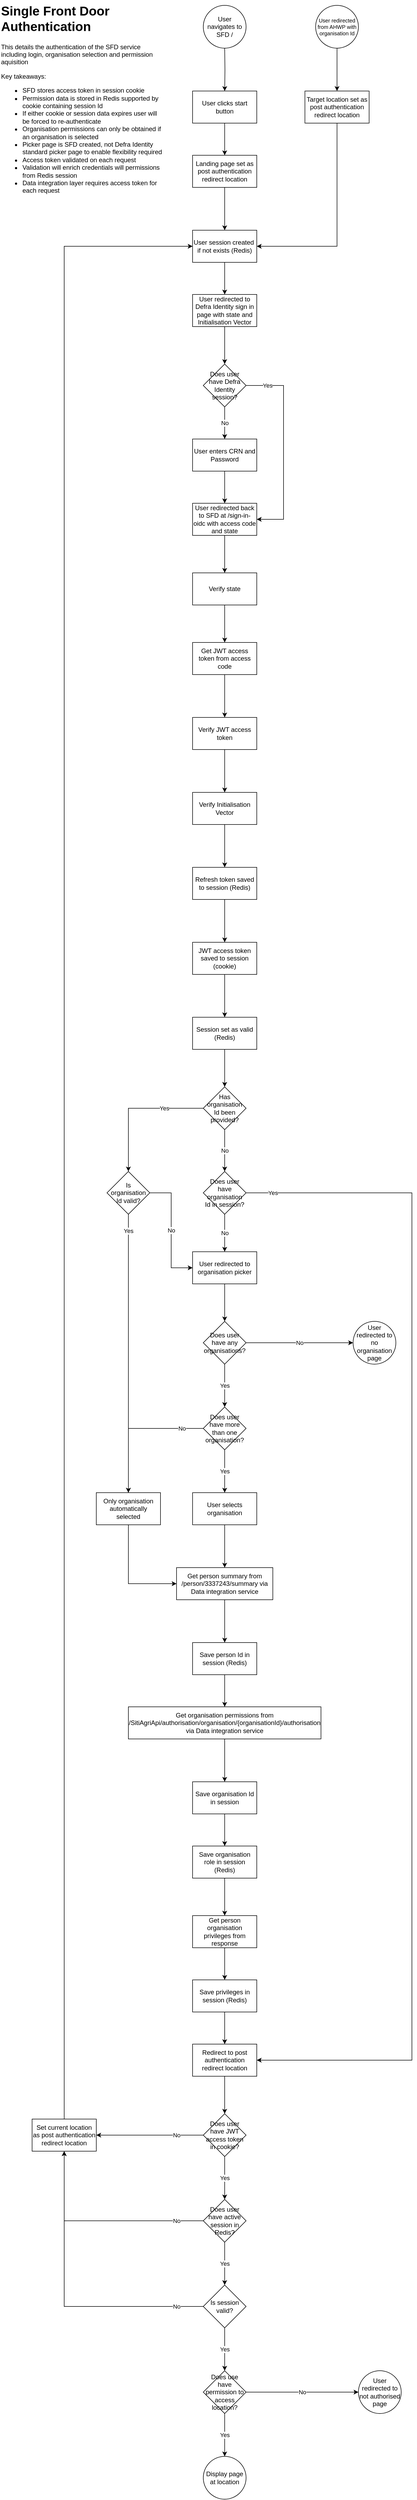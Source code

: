 <mxfile version="24.1.0" type="github">
  <diagram name="Page-1" id="OJoKZxOTkwtENUvRTkFq">
    <mxGraphModel dx="2876" dy="1145" grid="1" gridSize="10" guides="1" tooltips="1" connect="1" arrows="1" fold="1" page="1" pageScale="1" pageWidth="850" pageHeight="1100" math="0" shadow="0">
      <root>
        <mxCell id="0" />
        <mxCell id="1" parent="0" />
        <mxCell id="UUXOG9OIXgDzKAP4HwNj-2" value="User navigates to SFD /" style="ellipse;whiteSpace=wrap;html=1;aspect=fixed;" vertex="1" parent="1">
          <mxGeometry x="360" y="120" width="80" height="80" as="geometry" />
        </mxCell>
        <mxCell id="UUXOG9OIXgDzKAP4HwNj-3" value="" style="edgeStyle=orthogonalEdgeStyle;rounded=0;orthogonalLoop=1;jettySize=auto;html=1;" edge="1" parent="1" target="UUXOG9OIXgDzKAP4HwNj-6">
          <mxGeometry relative="1" as="geometry">
            <mxPoint x="400" y="200" as="sourcePoint" />
          </mxGeometry>
        </mxCell>
        <mxCell id="UUXOG9OIXgDzKAP4HwNj-98" value="" style="edgeStyle=orthogonalEdgeStyle;rounded=0;orthogonalLoop=1;jettySize=auto;html=1;" edge="1" parent="1" source="UUXOG9OIXgDzKAP4HwNj-6" target="UUXOG9OIXgDzKAP4HwNj-97">
          <mxGeometry relative="1" as="geometry" />
        </mxCell>
        <mxCell id="UUXOG9OIXgDzKAP4HwNj-6" value="User clicks start button" style="whiteSpace=wrap;html=1;" vertex="1" parent="1">
          <mxGeometry x="340" y="280" width="120" height="60" as="geometry" />
        </mxCell>
        <mxCell id="UUXOG9OIXgDzKAP4HwNj-85" value="" style="edgeStyle=orthogonalEdgeStyle;rounded=0;orthogonalLoop=1;jettySize=auto;html=1;" edge="1" parent="1" source="UUXOG9OIXgDzKAP4HwNj-8" target="UUXOG9OIXgDzKAP4HwNj-84">
          <mxGeometry relative="1" as="geometry" />
        </mxCell>
        <mxCell id="UUXOG9OIXgDzKAP4HwNj-8" value="User redirected to Defra Identity sign in page with state and Initialisation Vector" style="whiteSpace=wrap;html=1;" vertex="1" parent="1">
          <mxGeometry x="340" y="660" width="120" height="60" as="geometry" />
        </mxCell>
        <mxCell id="UUXOG9OIXgDzKAP4HwNj-100" value="" style="edgeStyle=orthogonalEdgeStyle;rounded=0;orthogonalLoop=1;jettySize=auto;html=1;" edge="1" parent="1" source="UUXOG9OIXgDzKAP4HwNj-10" target="UUXOG9OIXgDzKAP4HwNj-16">
          <mxGeometry relative="1" as="geometry" />
        </mxCell>
        <mxCell id="UUXOG9OIXgDzKAP4HwNj-10" value="User enters CRN and Password" style="whiteSpace=wrap;html=1;" vertex="1" parent="1">
          <mxGeometry x="340" y="930" width="120" height="60" as="geometry" />
        </mxCell>
        <mxCell id="UUXOG9OIXgDzKAP4HwNj-89" value="" style="edgeStyle=orthogonalEdgeStyle;rounded=0;orthogonalLoop=1;jettySize=auto;html=1;" edge="1" parent="1" source="UUXOG9OIXgDzKAP4HwNj-12" target="UUXOG9OIXgDzKAP4HwNj-88">
          <mxGeometry relative="1" as="geometry" />
        </mxCell>
        <mxCell id="UUXOG9OIXgDzKAP4HwNj-12" value="User redirected to organisation picker" style="whiteSpace=wrap;html=1;" vertex="1" parent="1">
          <mxGeometry x="340" y="2448" width="120" height="60" as="geometry" />
        </mxCell>
        <mxCell id="UUXOG9OIXgDzKAP4HwNj-109" value="" style="edgeStyle=orthogonalEdgeStyle;rounded=0;orthogonalLoop=1;jettySize=auto;html=1;" edge="1" parent="1" source="UUXOG9OIXgDzKAP4HwNj-14" target="UUXOG9OIXgDzKAP4HwNj-108">
          <mxGeometry relative="1" as="geometry" />
        </mxCell>
        <mxCell id="UUXOG9OIXgDzKAP4HwNj-14" value="User selects organisation" style="whiteSpace=wrap;html=1;" vertex="1" parent="1">
          <mxGeometry x="340" y="2898" width="120" height="60" as="geometry" />
        </mxCell>
        <mxCell id="UUXOG9OIXgDzKAP4HwNj-15" value="" style="edgeStyle=orthogonalEdgeStyle;rounded=0;orthogonalLoop=1;jettySize=auto;html=1;" edge="1" parent="1" source="UUXOG9OIXgDzKAP4HwNj-16" target="UUXOG9OIXgDzKAP4HwNj-18">
          <mxGeometry relative="1" as="geometry" />
        </mxCell>
        <mxCell id="UUXOG9OIXgDzKAP4HwNj-16" value="User redirected back to SFD at /sign-in-oidc with access code and state" style="whiteSpace=wrap;html=1;" vertex="1" parent="1">
          <mxGeometry x="340" y="1050" width="120" height="60" as="geometry" />
        </mxCell>
        <mxCell id="UUXOG9OIXgDzKAP4HwNj-17" value="" style="edgeStyle=orthogonalEdgeStyle;rounded=0;orthogonalLoop=1;jettySize=auto;html=1;" edge="1" parent="1" source="UUXOG9OIXgDzKAP4HwNj-18" target="UUXOG9OIXgDzKAP4HwNj-20">
          <mxGeometry relative="1" as="geometry" />
        </mxCell>
        <mxCell id="UUXOG9OIXgDzKAP4HwNj-18" value="Verify state" style="whiteSpace=wrap;html=1;" vertex="1" parent="1">
          <mxGeometry x="340" y="1180" width="120" height="60" as="geometry" />
        </mxCell>
        <mxCell id="UUXOG9OIXgDzKAP4HwNj-19" value="" style="edgeStyle=orthogonalEdgeStyle;rounded=0;orthogonalLoop=1;jettySize=auto;html=1;" edge="1" parent="1" source="UUXOG9OIXgDzKAP4HwNj-20" target="UUXOG9OIXgDzKAP4HwNj-22">
          <mxGeometry relative="1" as="geometry" />
        </mxCell>
        <mxCell id="UUXOG9OIXgDzKAP4HwNj-20" value="Get JWT access token from access code" style="whiteSpace=wrap;html=1;" vertex="1" parent="1">
          <mxGeometry x="340" y="1310" width="120" height="60" as="geometry" />
        </mxCell>
        <mxCell id="UUXOG9OIXgDzKAP4HwNj-21" value="" style="edgeStyle=orthogonalEdgeStyle;rounded=0;orthogonalLoop=1;jettySize=auto;html=1;" edge="1" parent="1" source="UUXOG9OIXgDzKAP4HwNj-22" target="UUXOG9OIXgDzKAP4HwNj-24">
          <mxGeometry relative="1" as="geometry" />
        </mxCell>
        <mxCell id="UUXOG9OIXgDzKAP4HwNj-22" value="Verify JWT access token" style="whiteSpace=wrap;html=1;" vertex="1" parent="1">
          <mxGeometry x="340" y="1450" width="120" height="60" as="geometry" />
        </mxCell>
        <mxCell id="UUXOG9OIXgDzKAP4HwNj-103" value="" style="edgeStyle=orthogonalEdgeStyle;rounded=0;orthogonalLoop=1;jettySize=auto;html=1;" edge="1" parent="1" source="UUXOG9OIXgDzKAP4HwNj-24" target="UUXOG9OIXgDzKAP4HwNj-102">
          <mxGeometry relative="1" as="geometry" />
        </mxCell>
        <mxCell id="UUXOG9OIXgDzKAP4HwNj-24" value="Verify Initialisation Vector" style="whiteSpace=wrap;html=1;" vertex="1" parent="1">
          <mxGeometry x="340" y="1590" width="120" height="60" as="geometry" />
        </mxCell>
        <mxCell id="UUXOG9OIXgDzKAP4HwNj-111" value="" style="edgeStyle=orthogonalEdgeStyle;rounded=0;orthogonalLoop=1;jettySize=auto;html=1;" edge="1" parent="1" source="UUXOG9OIXgDzKAP4HwNj-36" target="UUXOG9OIXgDzKAP4HwNj-40">
          <mxGeometry relative="1" as="geometry" />
        </mxCell>
        <mxCell id="UUXOG9OIXgDzKAP4HwNj-36" value="Save person Id in session (Redis)" style="whiteSpace=wrap;html=1;" vertex="1" parent="1">
          <mxGeometry x="340" y="3178" width="120" height="60" as="geometry" />
        </mxCell>
        <mxCell id="UUXOG9OIXgDzKAP4HwNj-118" value="" style="edgeStyle=orthogonalEdgeStyle;rounded=0;orthogonalLoop=1;jettySize=auto;html=1;" edge="1" parent="1" source="UUXOG9OIXgDzKAP4HwNj-40" target="UUXOG9OIXgDzKAP4HwNj-117">
          <mxGeometry relative="1" as="geometry" />
        </mxCell>
        <mxCell id="UUXOG9OIXgDzKAP4HwNj-40" value="Get organisation permissions from /SitiAgriApi/authorisation/organisation/{organisationId}/authorisation&lt;div&gt;via Data integration service&lt;/div&gt;" style="whiteSpace=wrap;html=1;" vertex="1" parent="1">
          <mxGeometry x="220" y="3298" width="360" height="60" as="geometry" />
        </mxCell>
        <mxCell id="UUXOG9OIXgDzKAP4HwNj-41" value="" style="edgeStyle=orthogonalEdgeStyle;rounded=0;orthogonalLoop=1;jettySize=auto;html=1;" edge="1" parent="1" source="UUXOG9OIXgDzKAP4HwNj-42" target="UUXOG9OIXgDzKAP4HwNj-44">
          <mxGeometry relative="1" as="geometry" />
        </mxCell>
        <mxCell id="UUXOG9OIXgDzKAP4HwNj-42" value="Save organisation role in session (Redis)" style="whiteSpace=wrap;html=1;" vertex="1" parent="1">
          <mxGeometry x="340" y="3558" width="120" height="60" as="geometry" />
        </mxCell>
        <mxCell id="UUXOG9OIXgDzKAP4HwNj-113" value="" style="edgeStyle=orthogonalEdgeStyle;rounded=0;orthogonalLoop=1;jettySize=auto;html=1;" edge="1" parent="1" source="UUXOG9OIXgDzKAP4HwNj-44" target="UUXOG9OIXgDzKAP4HwNj-112">
          <mxGeometry relative="1" as="geometry" />
        </mxCell>
        <mxCell id="UUXOG9OIXgDzKAP4HwNj-44" value="Get person organisation privileges from response" style="whiteSpace=wrap;html=1;" vertex="1" parent="1">
          <mxGeometry x="340" y="3688" width="120" height="60" as="geometry" />
        </mxCell>
        <mxCell id="UUXOG9OIXgDzKAP4HwNj-86" value="No" style="edgeStyle=orthogonalEdgeStyle;rounded=0;orthogonalLoop=1;jettySize=auto;html=1;entryX=0.5;entryY=0;entryDx=0;entryDy=0;" edge="1" parent="1" source="UUXOG9OIXgDzKAP4HwNj-84" target="UUXOG9OIXgDzKAP4HwNj-10">
          <mxGeometry relative="1" as="geometry" />
        </mxCell>
        <mxCell id="UUXOG9OIXgDzKAP4HwNj-107" value="Yes" style="edgeStyle=orthogonalEdgeStyle;rounded=0;orthogonalLoop=1;jettySize=auto;html=1;entryX=1;entryY=0.5;entryDx=0;entryDy=0;" edge="1" parent="1" source="UUXOG9OIXgDzKAP4HwNj-84" target="UUXOG9OIXgDzKAP4HwNj-16">
          <mxGeometry x="-0.784" relative="1" as="geometry">
            <Array as="points">
              <mxPoint x="510" y="830" />
              <mxPoint x="510" y="1080" />
            </Array>
            <mxPoint as="offset" />
          </mxGeometry>
        </mxCell>
        <mxCell id="UUXOG9OIXgDzKAP4HwNj-84" value="Does user have Defra Identity session?" style="rhombus;whiteSpace=wrap;html=1;" vertex="1" parent="1">
          <mxGeometry x="360" y="790" width="80" height="80" as="geometry" />
        </mxCell>
        <mxCell id="UUXOG9OIXgDzKAP4HwNj-91" value="No" style="edgeStyle=orthogonalEdgeStyle;rounded=0;orthogonalLoop=1;jettySize=auto;html=1;" edge="1" parent="1" source="UUXOG9OIXgDzKAP4HwNj-88" target="UUXOG9OIXgDzKAP4HwNj-90">
          <mxGeometry relative="1" as="geometry" />
        </mxCell>
        <mxCell id="UUXOG9OIXgDzKAP4HwNj-93" value="Yes" style="edgeStyle=orthogonalEdgeStyle;rounded=0;orthogonalLoop=1;jettySize=auto;html=1;" edge="1" parent="1" source="UUXOG9OIXgDzKAP4HwNj-88" target="UUXOG9OIXgDzKAP4HwNj-92">
          <mxGeometry relative="1" as="geometry" />
        </mxCell>
        <mxCell id="UUXOG9OIXgDzKAP4HwNj-88" value="Does user have any organisations?" style="rhombus;whiteSpace=wrap;html=1;" vertex="1" parent="1">
          <mxGeometry x="360" y="2578" width="80" height="80" as="geometry" />
        </mxCell>
        <mxCell id="UUXOG9OIXgDzKAP4HwNj-90" value="User redirected to no organisation page" style="ellipse;whiteSpace=wrap;html=1;" vertex="1" parent="1">
          <mxGeometry x="640" y="2578" width="80" height="80" as="geometry" />
        </mxCell>
        <mxCell id="UUXOG9OIXgDzKAP4HwNj-94" value="Yes" style="edgeStyle=orthogonalEdgeStyle;rounded=0;orthogonalLoop=1;jettySize=auto;html=1;" edge="1" parent="1" source="UUXOG9OIXgDzKAP4HwNj-92" target="UUXOG9OIXgDzKAP4HwNj-14">
          <mxGeometry relative="1" as="geometry" />
        </mxCell>
        <mxCell id="UUXOG9OIXgDzKAP4HwNj-96" value="No" style="edgeStyle=orthogonalEdgeStyle;rounded=0;orthogonalLoop=1;jettySize=auto;html=1;" edge="1" parent="1" source="UUXOG9OIXgDzKAP4HwNj-92" target="UUXOG9OIXgDzKAP4HwNj-95">
          <mxGeometry x="-0.692" relative="1" as="geometry">
            <mxPoint as="offset" />
          </mxGeometry>
        </mxCell>
        <mxCell id="UUXOG9OIXgDzKAP4HwNj-92" value="Does user have more than one organisation?" style="rhombus;whiteSpace=wrap;html=1;" vertex="1" parent="1">
          <mxGeometry x="360" y="2738" width="80" height="80" as="geometry" />
        </mxCell>
        <mxCell id="UUXOG9OIXgDzKAP4HwNj-124" style="edgeStyle=orthogonalEdgeStyle;rounded=0;orthogonalLoop=1;jettySize=auto;html=1;entryX=0;entryY=0.5;entryDx=0;entryDy=0;exitX=0.5;exitY=1;exitDx=0;exitDy=0;" edge="1" parent="1" source="UUXOG9OIXgDzKAP4HwNj-95" target="UUXOG9OIXgDzKAP4HwNj-108">
          <mxGeometry relative="1" as="geometry" />
        </mxCell>
        <mxCell id="UUXOG9OIXgDzKAP4HwNj-95" value="Only organisation automatically selected" style="whiteSpace=wrap;html=1;" vertex="1" parent="1">
          <mxGeometry x="160" y="2898" width="120" height="60" as="geometry" />
        </mxCell>
        <mxCell id="UUXOG9OIXgDzKAP4HwNj-122" value="" style="edgeStyle=orthogonalEdgeStyle;rounded=0;orthogonalLoop=1;jettySize=auto;html=1;" edge="1" parent="1" source="UUXOG9OIXgDzKAP4HwNj-97" target="UUXOG9OIXgDzKAP4HwNj-121">
          <mxGeometry relative="1" as="geometry" />
        </mxCell>
        <mxCell id="UUXOG9OIXgDzKAP4HwNj-97" value="Landing page set as post authentication redirect location" style="whiteSpace=wrap;html=1;" vertex="1" parent="1">
          <mxGeometry x="340" y="400" width="120" height="60" as="geometry" />
        </mxCell>
        <mxCell id="UUXOG9OIXgDzKAP4HwNj-105" value="" style="edgeStyle=orthogonalEdgeStyle;rounded=0;orthogonalLoop=1;jettySize=auto;html=1;" edge="1" parent="1" source="UUXOG9OIXgDzKAP4HwNj-102" target="UUXOG9OIXgDzKAP4HwNj-104">
          <mxGeometry relative="1" as="geometry" />
        </mxCell>
        <mxCell id="UUXOG9OIXgDzKAP4HwNj-102" value="Refresh token saved to session (Redis)" style="whiteSpace=wrap;html=1;" vertex="1" parent="1">
          <mxGeometry x="340" y="1730" width="120" height="60" as="geometry" />
        </mxCell>
        <mxCell id="UUXOG9OIXgDzKAP4HwNj-137" value="" style="edgeStyle=orthogonalEdgeStyle;rounded=0;orthogonalLoop=1;jettySize=auto;html=1;" edge="1" parent="1" source="UUXOG9OIXgDzKAP4HwNj-104" target="UUXOG9OIXgDzKAP4HwNj-136">
          <mxGeometry relative="1" as="geometry" />
        </mxCell>
        <mxCell id="UUXOG9OIXgDzKAP4HwNj-104" value="JWT access token saved to session (cookie)" style="whiteSpace=wrap;html=1;" vertex="1" parent="1">
          <mxGeometry x="340" y="1870" width="120" height="60" as="geometry" />
        </mxCell>
        <mxCell id="UUXOG9OIXgDzKAP4HwNj-110" value="" style="edgeStyle=orthogonalEdgeStyle;rounded=0;orthogonalLoop=1;jettySize=auto;html=1;" edge="1" parent="1" source="UUXOG9OIXgDzKAP4HwNj-108" target="UUXOG9OIXgDzKAP4HwNj-36">
          <mxGeometry relative="1" as="geometry" />
        </mxCell>
        <mxCell id="UUXOG9OIXgDzKAP4HwNj-108" value="Get person summary from /person/3337243/summary via Data integration service" style="whiteSpace=wrap;html=1;" vertex="1" parent="1">
          <mxGeometry x="310" y="3038" width="180" height="60" as="geometry" />
        </mxCell>
        <mxCell id="UUXOG9OIXgDzKAP4HwNj-126" value="" style="edgeStyle=orthogonalEdgeStyle;rounded=0;orthogonalLoop=1;jettySize=auto;html=1;" edge="1" parent="1" source="UUXOG9OIXgDzKAP4HwNj-112" target="UUXOG9OIXgDzKAP4HwNj-125">
          <mxGeometry relative="1" as="geometry" />
        </mxCell>
        <mxCell id="UUXOG9OIXgDzKAP4HwNj-112" value="Save privileges in session (Redis)" style="whiteSpace=wrap;html=1;" vertex="1" parent="1">
          <mxGeometry x="340" y="3808" width="120" height="60" as="geometry" />
        </mxCell>
        <mxCell id="UUXOG9OIXgDzKAP4HwNj-120" value="No" style="edgeStyle=orthogonalEdgeStyle;rounded=0;orthogonalLoop=1;jettySize=auto;html=1;entryX=0.5;entryY=0;entryDx=0;entryDy=0;" edge="1" parent="1" source="UUXOG9OIXgDzKAP4HwNj-114" target="UUXOG9OIXgDzKAP4HwNj-12">
          <mxGeometry relative="1" as="geometry" />
        </mxCell>
        <mxCell id="UUXOG9OIXgDzKAP4HwNj-139" value="Yes" style="edgeStyle=orthogonalEdgeStyle;rounded=0;orthogonalLoop=1;jettySize=auto;html=1;entryX=1;entryY=0.5;entryDx=0;entryDy=0;" edge="1" parent="1" source="UUXOG9OIXgDzKAP4HwNj-114" target="UUXOG9OIXgDzKAP4HwNj-125">
          <mxGeometry x="-0.955" relative="1" as="geometry">
            <Array as="points">
              <mxPoint x="750" y="2338" />
              <mxPoint x="750" y="3958" />
            </Array>
            <mxPoint as="offset" />
          </mxGeometry>
        </mxCell>
        <mxCell id="UUXOG9OIXgDzKAP4HwNj-114" value="Does user have organisation Id in session?" style="rhombus;whiteSpace=wrap;html=1;" vertex="1" parent="1">
          <mxGeometry x="360" y="2298" width="80" height="80" as="geometry" />
        </mxCell>
        <mxCell id="UUXOG9OIXgDzKAP4HwNj-119" value="" style="edgeStyle=orthogonalEdgeStyle;rounded=0;orthogonalLoop=1;jettySize=auto;html=1;" edge="1" parent="1" source="UUXOG9OIXgDzKAP4HwNj-117" target="UUXOG9OIXgDzKAP4HwNj-42">
          <mxGeometry relative="1" as="geometry" />
        </mxCell>
        <mxCell id="UUXOG9OIXgDzKAP4HwNj-117" value="Save organisation Id in session" style="whiteSpace=wrap;html=1;" vertex="1" parent="1">
          <mxGeometry x="340" y="3438" width="120" height="60" as="geometry" />
        </mxCell>
        <mxCell id="UUXOG9OIXgDzKAP4HwNj-123" value="" style="edgeStyle=orthogonalEdgeStyle;rounded=0;orthogonalLoop=1;jettySize=auto;html=1;" edge="1" parent="1" source="UUXOG9OIXgDzKAP4HwNj-121" target="UUXOG9OIXgDzKAP4HwNj-8">
          <mxGeometry relative="1" as="geometry" />
        </mxCell>
        <mxCell id="UUXOG9OIXgDzKAP4HwNj-121" value="User session created&amp;nbsp; if not exists (Redis)" style="whiteSpace=wrap;html=1;" vertex="1" parent="1">
          <mxGeometry x="340" y="540" width="120" height="60" as="geometry" />
        </mxCell>
        <mxCell id="UUXOG9OIXgDzKAP4HwNj-128" value="" style="edgeStyle=orthogonalEdgeStyle;rounded=0;orthogonalLoop=1;jettySize=auto;html=1;" edge="1" parent="1" source="UUXOG9OIXgDzKAP4HwNj-125" target="UUXOG9OIXgDzKAP4HwNj-127">
          <mxGeometry relative="1" as="geometry" />
        </mxCell>
        <mxCell id="UUXOG9OIXgDzKAP4HwNj-125" value="Redirect to post authentication redirect location" style="whiteSpace=wrap;html=1;" vertex="1" parent="1">
          <mxGeometry x="340" y="3928" width="120" height="60" as="geometry" />
        </mxCell>
        <mxCell id="UUXOG9OIXgDzKAP4HwNj-133" value="Yes" style="edgeStyle=orthogonalEdgeStyle;rounded=0;orthogonalLoop=1;jettySize=auto;html=1;" edge="1" parent="1" source="UUXOG9OIXgDzKAP4HwNj-127" target="UUXOG9OIXgDzKAP4HwNj-132">
          <mxGeometry relative="1" as="geometry" />
        </mxCell>
        <mxCell id="UUXOG9OIXgDzKAP4HwNj-147" value="No" style="edgeStyle=orthogonalEdgeStyle;rounded=0;orthogonalLoop=1;jettySize=auto;html=1;" edge="1" parent="1" source="UUXOG9OIXgDzKAP4HwNj-127" target="UUXOG9OIXgDzKAP4HwNj-146">
          <mxGeometry x="-0.5" relative="1" as="geometry">
            <mxPoint as="offset" />
          </mxGeometry>
        </mxCell>
        <mxCell id="UUXOG9OIXgDzKAP4HwNj-127" value="Does user have JWT access token in cookie?" style="rhombus;whiteSpace=wrap;html=1;" vertex="1" parent="1">
          <mxGeometry x="360" y="4058" width="80" height="80" as="geometry" />
        </mxCell>
        <mxCell id="UUXOG9OIXgDzKAP4HwNj-135" value="Yes" style="edgeStyle=orthogonalEdgeStyle;rounded=0;orthogonalLoop=1;jettySize=auto;html=1;" edge="1" parent="1" source="UUXOG9OIXgDzKAP4HwNj-132" target="UUXOG9OIXgDzKAP4HwNj-134">
          <mxGeometry relative="1" as="geometry" />
        </mxCell>
        <mxCell id="UUXOG9OIXgDzKAP4HwNj-148" value="No" style="edgeStyle=orthogonalEdgeStyle;rounded=0;orthogonalLoop=1;jettySize=auto;html=1;entryX=0.5;entryY=1;entryDx=0;entryDy=0;" edge="1" parent="1" source="UUXOG9OIXgDzKAP4HwNj-132" target="UUXOG9OIXgDzKAP4HwNj-146">
          <mxGeometry x="-0.744" relative="1" as="geometry">
            <mxPoint as="offset" />
          </mxGeometry>
        </mxCell>
        <mxCell id="UUXOG9OIXgDzKAP4HwNj-132" value="Does user have active session in Redis?" style="rhombus;whiteSpace=wrap;html=1;" vertex="1" parent="1">
          <mxGeometry x="360" y="4218" width="80" height="80" as="geometry" />
        </mxCell>
        <mxCell id="UUXOG9OIXgDzKAP4HwNj-143" value="Yes" style="edgeStyle=orthogonalEdgeStyle;rounded=0;orthogonalLoop=1;jettySize=auto;html=1;" edge="1" parent="1" source="UUXOG9OIXgDzKAP4HwNj-134" target="UUXOG9OIXgDzKAP4HwNj-142">
          <mxGeometry relative="1" as="geometry" />
        </mxCell>
        <mxCell id="UUXOG9OIXgDzKAP4HwNj-149" value="No" style="edgeStyle=orthogonalEdgeStyle;rounded=0;orthogonalLoop=1;jettySize=auto;html=1;entryX=0.5;entryY=1;entryDx=0;entryDy=0;" edge="1" parent="1" source="UUXOG9OIXgDzKAP4HwNj-134" target="UUXOG9OIXgDzKAP4HwNj-146">
          <mxGeometry x="-0.818" relative="1" as="geometry">
            <mxPoint as="offset" />
          </mxGeometry>
        </mxCell>
        <mxCell id="UUXOG9OIXgDzKAP4HwNj-134" value="Is session valid?" style="rhombus;whiteSpace=wrap;html=1;" vertex="1" parent="1">
          <mxGeometry x="360" y="4378" width="80" height="80" as="geometry" />
        </mxCell>
        <mxCell id="UUXOG9OIXgDzKAP4HwNj-156" value="" style="edgeStyle=orthogonalEdgeStyle;rounded=0;orthogonalLoop=1;jettySize=auto;html=1;" edge="1" parent="1" source="UUXOG9OIXgDzKAP4HwNj-136" target="UUXOG9OIXgDzKAP4HwNj-155">
          <mxGeometry relative="1" as="geometry" />
        </mxCell>
        <mxCell id="UUXOG9OIXgDzKAP4HwNj-136" value="Session set as valid (Redis)" style="whiteSpace=wrap;html=1;" vertex="1" parent="1">
          <mxGeometry x="340" y="2010" width="120" height="60" as="geometry" />
        </mxCell>
        <mxCell id="UUXOG9OIXgDzKAP4HwNj-145" value="Yes" style="edgeStyle=orthogonalEdgeStyle;rounded=0;orthogonalLoop=1;jettySize=auto;html=1;" edge="1" parent="1" source="UUXOG9OIXgDzKAP4HwNj-142" target="UUXOG9OIXgDzKAP4HwNj-144">
          <mxGeometry relative="1" as="geometry" />
        </mxCell>
        <mxCell id="UUXOG9OIXgDzKAP4HwNj-151" value="No" style="edgeStyle=orthogonalEdgeStyle;rounded=0;orthogonalLoop=1;jettySize=auto;html=1;" edge="1" parent="1" source="UUXOG9OIXgDzKAP4HwNj-142" target="UUXOG9OIXgDzKAP4HwNj-150">
          <mxGeometry relative="1" as="geometry" />
        </mxCell>
        <mxCell id="UUXOG9OIXgDzKAP4HwNj-142" value="Does use have permission to access location?" style="rhombus;whiteSpace=wrap;html=1;" vertex="1" parent="1">
          <mxGeometry x="360" y="4538" width="80" height="80" as="geometry" />
        </mxCell>
        <mxCell id="UUXOG9OIXgDzKAP4HwNj-144" value="Display page at location" style="ellipse;whiteSpace=wrap;html=1;" vertex="1" parent="1">
          <mxGeometry x="360" y="4698" width="80" height="80" as="geometry" />
        </mxCell>
        <mxCell id="UUXOG9OIXgDzKAP4HwNj-152" style="edgeStyle=orthogonalEdgeStyle;rounded=0;orthogonalLoop=1;jettySize=auto;html=1;entryX=0;entryY=0.5;entryDx=0;entryDy=0;exitX=0.5;exitY=0;exitDx=0;exitDy=0;" edge="1" parent="1" source="UUXOG9OIXgDzKAP4HwNj-146" target="UUXOG9OIXgDzKAP4HwNj-121">
          <mxGeometry relative="1" as="geometry">
            <Array as="points">
              <mxPoint x="100" y="570" />
            </Array>
          </mxGeometry>
        </mxCell>
        <mxCell id="UUXOG9OIXgDzKAP4HwNj-146" value="Set current location as post authentication&lt;div&gt;redirect location&lt;/div&gt;" style="whiteSpace=wrap;html=1;" vertex="1" parent="1">
          <mxGeometry x="40" y="4068" width="120" height="60" as="geometry" />
        </mxCell>
        <mxCell id="UUXOG9OIXgDzKAP4HwNj-150" value="User redirected to not authorised page" style="ellipse;whiteSpace=wrap;html=1;" vertex="1" parent="1">
          <mxGeometry x="650" y="4538" width="80" height="80" as="geometry" />
        </mxCell>
        <mxCell id="UUXOG9OIXgDzKAP4HwNj-158" value="Yes" style="edgeStyle=orthogonalEdgeStyle;rounded=0;orthogonalLoop=1;jettySize=auto;html=1;" edge="1" parent="1" source="UUXOG9OIXgDzKAP4HwNj-155" target="UUXOG9OIXgDzKAP4HwNj-157">
          <mxGeometry x="-0.429" relative="1" as="geometry">
            <mxPoint as="offset" />
          </mxGeometry>
        </mxCell>
        <mxCell id="UUXOG9OIXgDzKAP4HwNj-161" value="No" style="edgeStyle=orthogonalEdgeStyle;rounded=0;orthogonalLoop=1;jettySize=auto;html=1;" edge="1" parent="1" source="UUXOG9OIXgDzKAP4HwNj-155" target="UUXOG9OIXgDzKAP4HwNj-114">
          <mxGeometry relative="1" as="geometry" />
        </mxCell>
        <mxCell id="UUXOG9OIXgDzKAP4HwNj-155" value="Has organisation Id been provided?" style="rhombus;whiteSpace=wrap;html=1;" vertex="1" parent="1">
          <mxGeometry x="360" y="2140" width="80" height="80" as="geometry" />
        </mxCell>
        <mxCell id="UUXOG9OIXgDzKAP4HwNj-160" value="Yes" style="edgeStyle=orthogonalEdgeStyle;rounded=0;orthogonalLoop=1;jettySize=auto;html=1;entryX=0.5;entryY=0;entryDx=0;entryDy=0;" edge="1" parent="1" source="UUXOG9OIXgDzKAP4HwNj-157" target="UUXOG9OIXgDzKAP4HwNj-95">
          <mxGeometry x="-0.882" relative="1" as="geometry">
            <mxPoint as="offset" />
          </mxGeometry>
        </mxCell>
        <mxCell id="UUXOG9OIXgDzKAP4HwNj-162" value="No" style="edgeStyle=orthogonalEdgeStyle;rounded=0;orthogonalLoop=1;jettySize=auto;html=1;entryX=0;entryY=0.5;entryDx=0;entryDy=0;" edge="1" parent="1" source="UUXOG9OIXgDzKAP4HwNj-157" target="UUXOG9OIXgDzKAP4HwNj-12">
          <mxGeometry relative="1" as="geometry" />
        </mxCell>
        <mxCell id="UUXOG9OIXgDzKAP4HwNj-157" value="Is organisation Id valid?" style="rhombus;whiteSpace=wrap;html=1;" vertex="1" parent="1">
          <mxGeometry x="180" y="2298" width="80" height="80" as="geometry" />
        </mxCell>
        <mxCell id="UUXOG9OIXgDzKAP4HwNj-165" value="" style="edgeStyle=orthogonalEdgeStyle;rounded=0;orthogonalLoop=1;jettySize=auto;html=1;" edge="1" parent="1" source="UUXOG9OIXgDzKAP4HwNj-163" target="UUXOG9OIXgDzKAP4HwNj-164">
          <mxGeometry relative="1" as="geometry" />
        </mxCell>
        <mxCell id="UUXOG9OIXgDzKAP4HwNj-163" value="User redirected from AHWP with organisation Id" style="ellipse;whiteSpace=wrap;html=1;aspect=fixed;fontSize=10;" vertex="1" parent="1">
          <mxGeometry x="570" y="120" width="80" height="80" as="geometry" />
        </mxCell>
        <mxCell id="UUXOG9OIXgDzKAP4HwNj-167" value="" style="edgeStyle=orthogonalEdgeStyle;rounded=0;orthogonalLoop=1;jettySize=auto;html=1;entryX=1;entryY=0.5;entryDx=0;entryDy=0;" edge="1" parent="1" source="UUXOG9OIXgDzKAP4HwNj-164" target="UUXOG9OIXgDzKAP4HwNj-121">
          <mxGeometry relative="1" as="geometry">
            <mxPoint x="760" y="400" as="targetPoint" />
            <Array as="points">
              <mxPoint x="610" y="570" />
            </Array>
          </mxGeometry>
        </mxCell>
        <mxCell id="UUXOG9OIXgDzKAP4HwNj-164" value="Target location set as post authentication redirect location" style="whiteSpace=wrap;html=1;fontSize=12;" vertex="1" parent="1">
          <mxGeometry x="550" y="280" width="120" height="60" as="geometry" />
        </mxCell>
        <mxCell id="UUXOG9OIXgDzKAP4HwNj-168" value="&lt;h1 style=&quot;margin-top: 0px;&quot;&gt;Single Front Door Authentication&lt;/h1&gt;&lt;p&gt;This details the authentication of the SFD service including login, organisation selection and permission aquisition&lt;/p&gt;&lt;p&gt;Key takeaways:&lt;/p&gt;&lt;p&gt;&lt;/p&gt;&lt;ul&gt;&lt;li&gt;SFD stores access token in session cookie&lt;/li&gt;&lt;li&gt;Permission data is stored in Redis supported by cookie containing session Id&lt;/li&gt;&lt;li&gt;If either cookie or session data expires user will be forced to re-authenticate&lt;/li&gt;&lt;li&gt;Organisation permissions can only be obtained if an organisation is selected&lt;/li&gt;&lt;li&gt;Picker page is SFD created, not Defra Identity standard picker page to enable flexibility required&lt;/li&gt;&lt;li&gt;Access token validated on each request&lt;/li&gt;&lt;li&gt;Validation will enrich credentials will permissions from Redis session&lt;/li&gt;&lt;li&gt;Data integration layer requires access token for each request&lt;/li&gt;&lt;/ul&gt;&lt;p&gt;&lt;/p&gt;" style="text;html=1;whiteSpace=wrap;overflow=hidden;rounded=0;" vertex="1" parent="1">
          <mxGeometry x="-20" y="110" width="310" height="380" as="geometry" />
        </mxCell>
      </root>
    </mxGraphModel>
  </diagram>
</mxfile>

